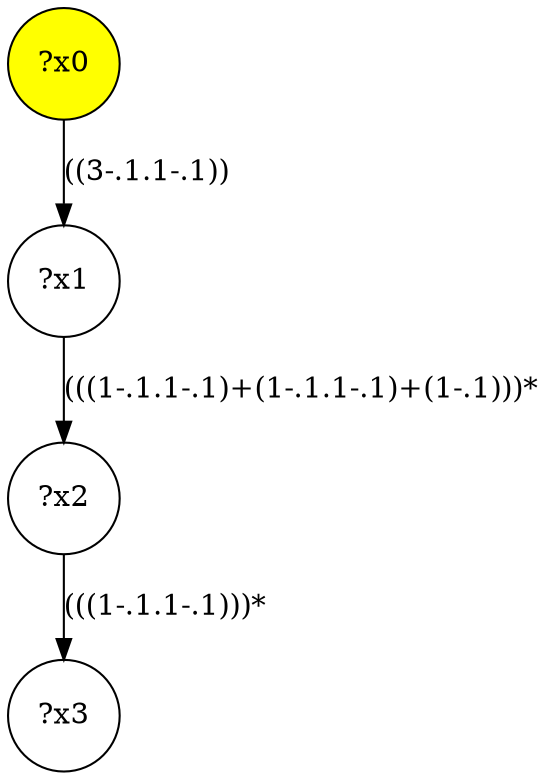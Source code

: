 digraph g {
	x0 [fillcolor="yellow", style="filled," shape=circle, label="?x0"];
	x1 [shape=circle, label="?x1"];
	x0 -> x1 [label="((3-.1.1-.1))"];
	x2 [shape=circle, label="?x2"];
	x1 -> x2 [label="(((1-.1.1-.1)+(1-.1.1-.1)+(1-.1)))*"];
	x3 [shape=circle, label="?x3"];
	x2 -> x3 [label="(((1-.1.1-.1)))*"];
}
